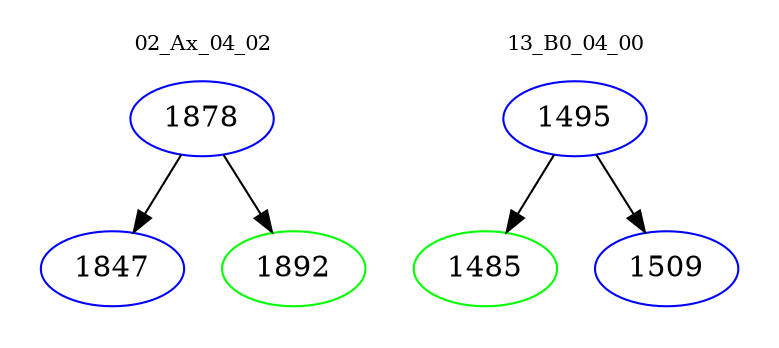 digraph{
subgraph cluster_0 {
color = white
label = "02_Ax_04_02";
fontsize=10;
T0_1878 [label="1878", color="blue"]
T0_1878 -> T0_1847 [color="black"]
T0_1847 [label="1847", color="blue"]
T0_1878 -> T0_1892 [color="black"]
T0_1892 [label="1892", color="green"]
}
subgraph cluster_1 {
color = white
label = "13_B0_04_00";
fontsize=10;
T1_1495 [label="1495", color="blue"]
T1_1495 -> T1_1485 [color="black"]
T1_1485 [label="1485", color="green"]
T1_1495 -> T1_1509 [color="black"]
T1_1509 [label="1509", color="blue"]
}
}
